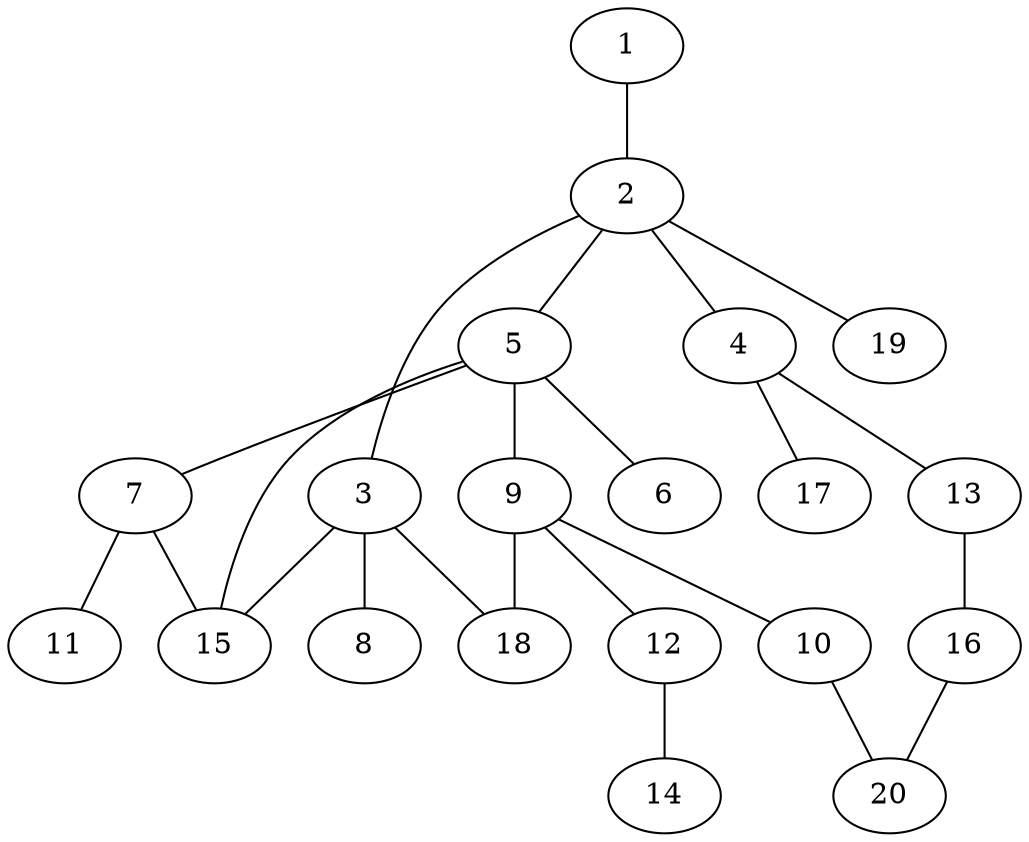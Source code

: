 graph graphname {1--2
2--3
2--4
2--5
2--19
3--8
3--15
3--18
4--13
4--17
5--6
5--7
5--9
5--15
7--11
7--15
9--10
9--12
9--18
10--20
12--14
13--16
16--20
}